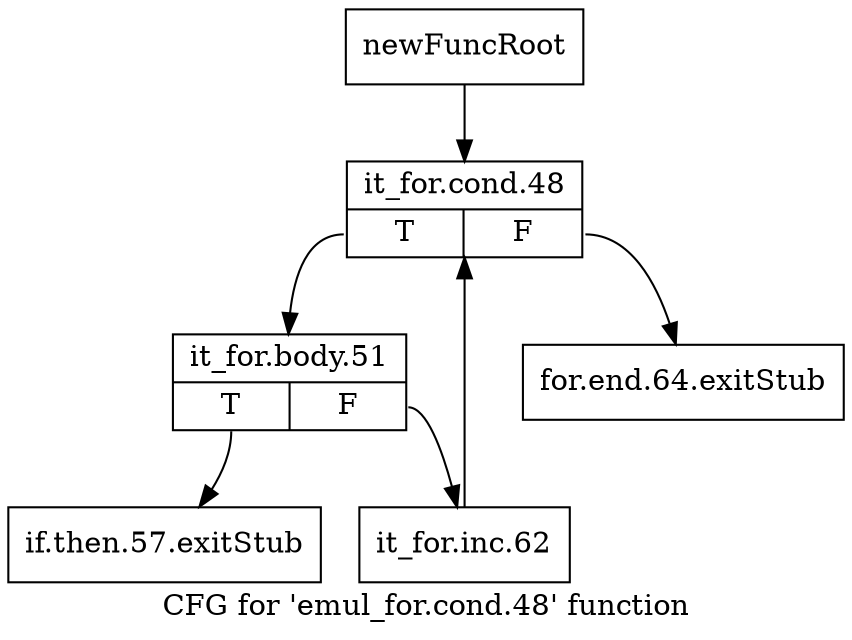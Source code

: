 digraph "CFG for 'emul_for.cond.48' function" {
	label="CFG for 'emul_for.cond.48' function";

	Node0xb7d8430 [shape=record,label="{newFuncRoot}"];
	Node0xb7d8430 -> Node0xb7d88f0;
	Node0xb7d8480 [shape=record,label="{for.end.64.exitStub}"];
	Node0xb7d88a0 [shape=record,label="{if.then.57.exitStub}"];
	Node0xb7d88f0 [shape=record,label="{it_for.cond.48|{<s0>T|<s1>F}}"];
	Node0xb7d88f0:s0 -> Node0xb7d8940;
	Node0xb7d88f0:s1 -> Node0xb7d8480;
	Node0xb7d8940 [shape=record,label="{it_for.body.51|{<s0>T|<s1>F}}"];
	Node0xb7d8940:s0 -> Node0xb7d88a0;
	Node0xb7d8940:s1 -> Node0xb7d8990;
	Node0xb7d8990 [shape=record,label="{it_for.inc.62}"];
	Node0xb7d8990 -> Node0xb7d88f0;
}
